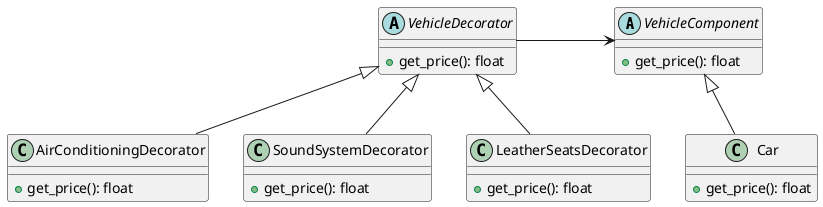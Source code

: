 @startuml
abstract class VehicleComponent
VehicleComponent : +get_price(): float
class Car
Car : +get_price(): float
abstract class VehicleDecorator
VehicleDecorator : +get_price(): float
VehicleDecorator -right-> VehicleComponent
class AirConditioningDecorator
AirConditioningDecorator : +get_price(): float
class SoundSystemDecorator
SoundSystemDecorator : +get_price(): float
class LeatherSeatsDecorator
LeatherSeatsDecorator : +get_price(): float
VehicleComponent <|-- Car
VehicleDecorator <|-- AirConditioningDecorator
VehicleDecorator <|-- SoundSystemDecorator
VehicleDecorator <|-- LeatherSeatsDecorator
@enduml